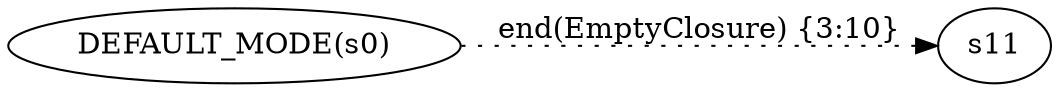 digraph ATN {
  rankdir=LR;

  "DEFAULT_MODE(s0)" -> s11 [label="end(EmptyClosure) {3:10}" style=dotted]
}